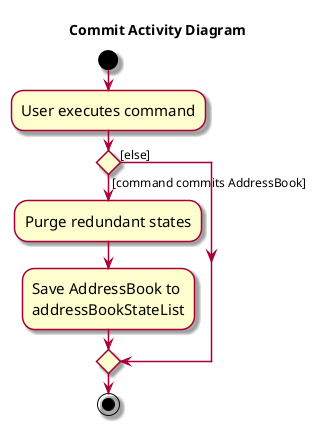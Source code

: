 @startuml
Title Commit Activity Diagram

skin rose
skinparam ActivityFontSize 15
skinparam ArrowFontSize 12
start
:User executes command;

'Since the beta syntax does not support placing the condition outside the
'diamond we place it as the true branch instead.

if () then ([command commits AddressBook])
    :Purge redundant states;
    :Save AddressBook to
    addressBookStateList;
else ([else])
endif
stop
@enduml
